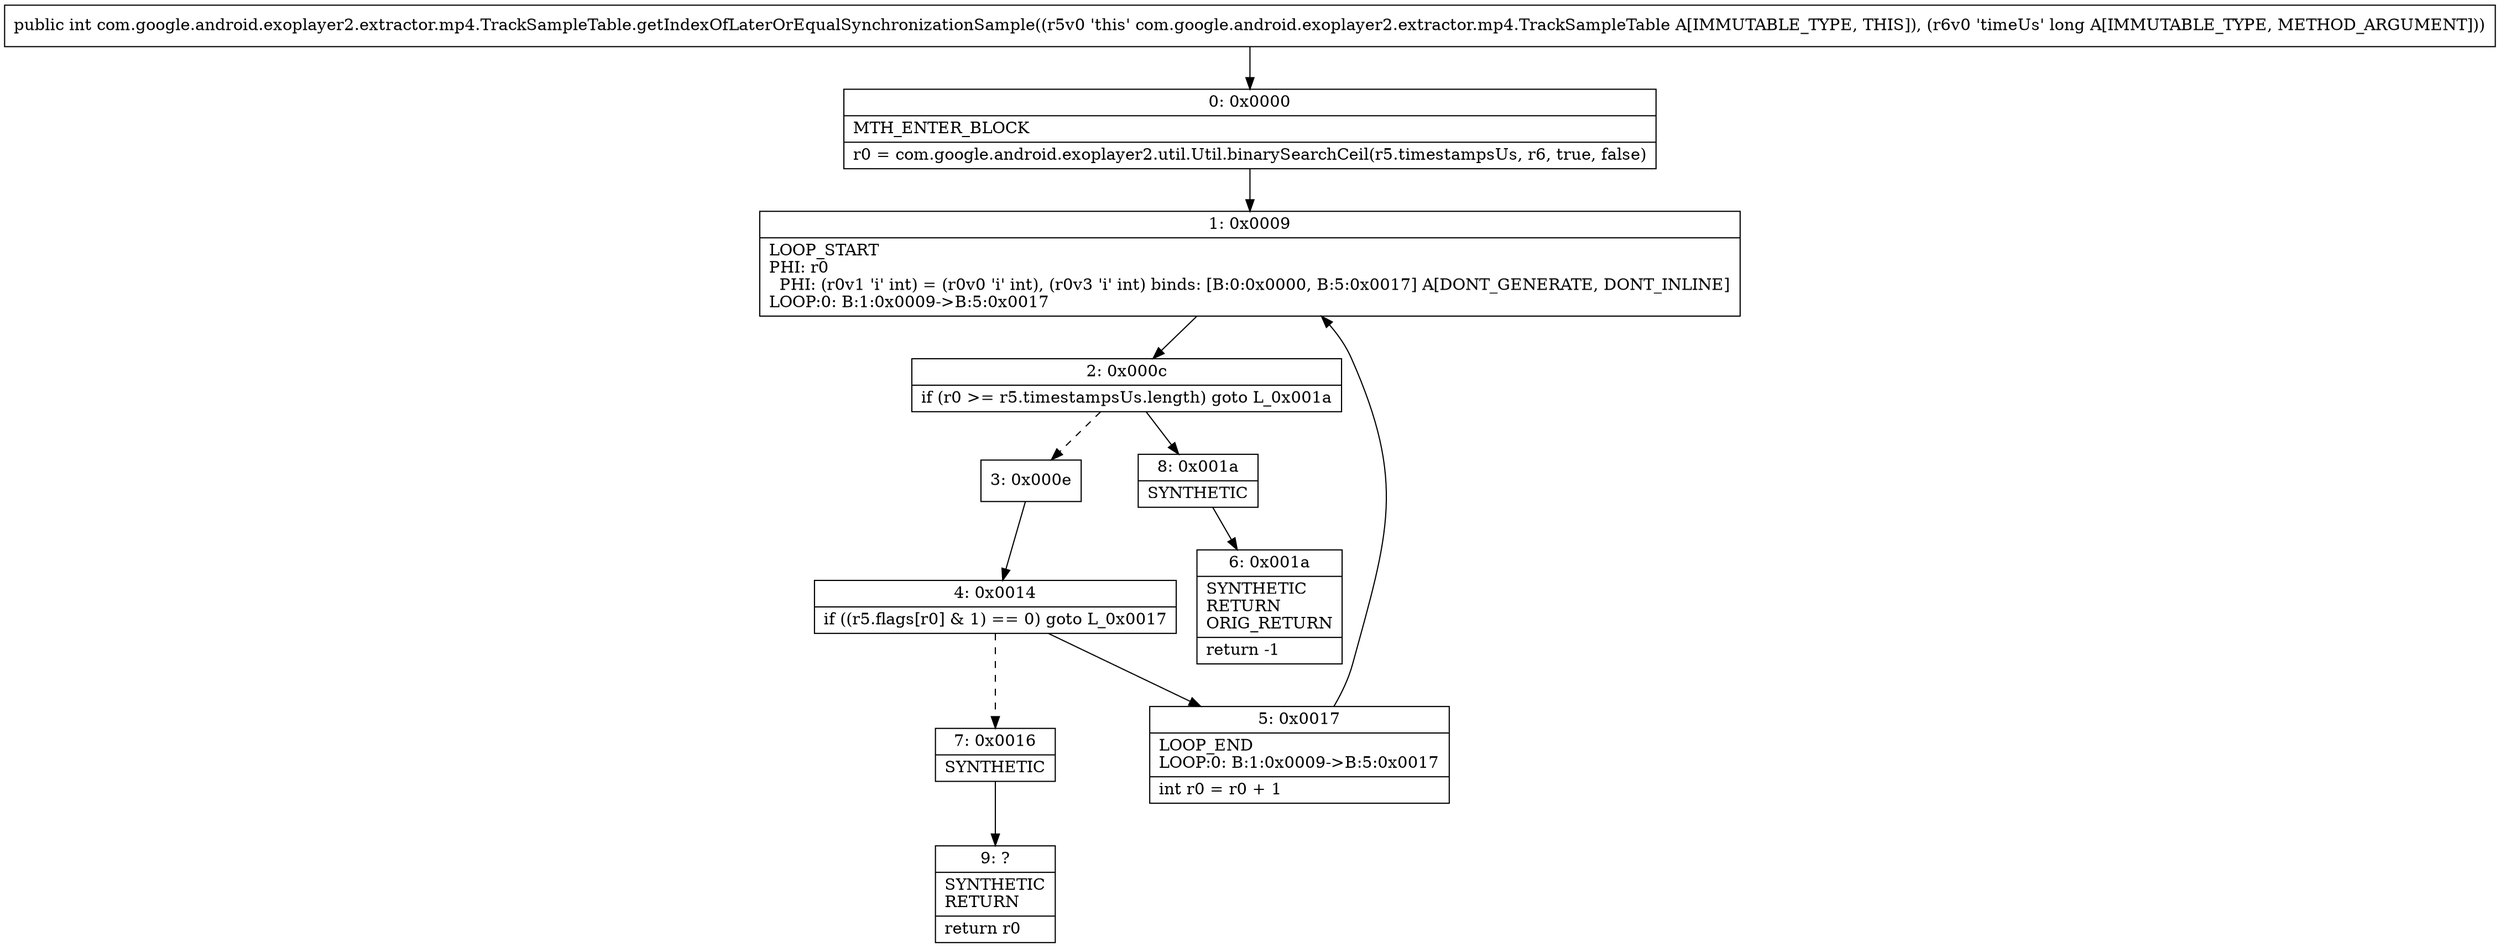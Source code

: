 digraph "CFG forcom.google.android.exoplayer2.extractor.mp4.TrackSampleTable.getIndexOfLaterOrEqualSynchronizationSample(J)I" {
Node_0 [shape=record,label="{0\:\ 0x0000|MTH_ENTER_BLOCK\l|r0 = com.google.android.exoplayer2.util.Util.binarySearchCeil(r5.timestampsUs, r6, true, false)\l}"];
Node_1 [shape=record,label="{1\:\ 0x0009|LOOP_START\lPHI: r0 \l  PHI: (r0v1 'i' int) = (r0v0 'i' int), (r0v3 'i' int) binds: [B:0:0x0000, B:5:0x0017] A[DONT_GENERATE, DONT_INLINE]\lLOOP:0: B:1:0x0009\-\>B:5:0x0017\l}"];
Node_2 [shape=record,label="{2\:\ 0x000c|if (r0 \>= r5.timestampsUs.length) goto L_0x001a\l}"];
Node_3 [shape=record,label="{3\:\ 0x000e}"];
Node_4 [shape=record,label="{4\:\ 0x0014|if ((r5.flags[r0] & 1) == 0) goto L_0x0017\l}"];
Node_5 [shape=record,label="{5\:\ 0x0017|LOOP_END\lLOOP:0: B:1:0x0009\-\>B:5:0x0017\l|int r0 = r0 + 1\l}"];
Node_6 [shape=record,label="{6\:\ 0x001a|SYNTHETIC\lRETURN\lORIG_RETURN\l|return \-1\l}"];
Node_7 [shape=record,label="{7\:\ 0x0016|SYNTHETIC\l}"];
Node_8 [shape=record,label="{8\:\ 0x001a|SYNTHETIC\l}"];
Node_9 [shape=record,label="{9\:\ ?|SYNTHETIC\lRETURN\l|return r0\l}"];
MethodNode[shape=record,label="{public int com.google.android.exoplayer2.extractor.mp4.TrackSampleTable.getIndexOfLaterOrEqualSynchronizationSample((r5v0 'this' com.google.android.exoplayer2.extractor.mp4.TrackSampleTable A[IMMUTABLE_TYPE, THIS]), (r6v0 'timeUs' long A[IMMUTABLE_TYPE, METHOD_ARGUMENT])) }"];
MethodNode -> Node_0;
Node_0 -> Node_1;
Node_1 -> Node_2;
Node_2 -> Node_3[style=dashed];
Node_2 -> Node_8;
Node_3 -> Node_4;
Node_4 -> Node_5;
Node_4 -> Node_7[style=dashed];
Node_5 -> Node_1;
Node_7 -> Node_9;
Node_8 -> Node_6;
}


